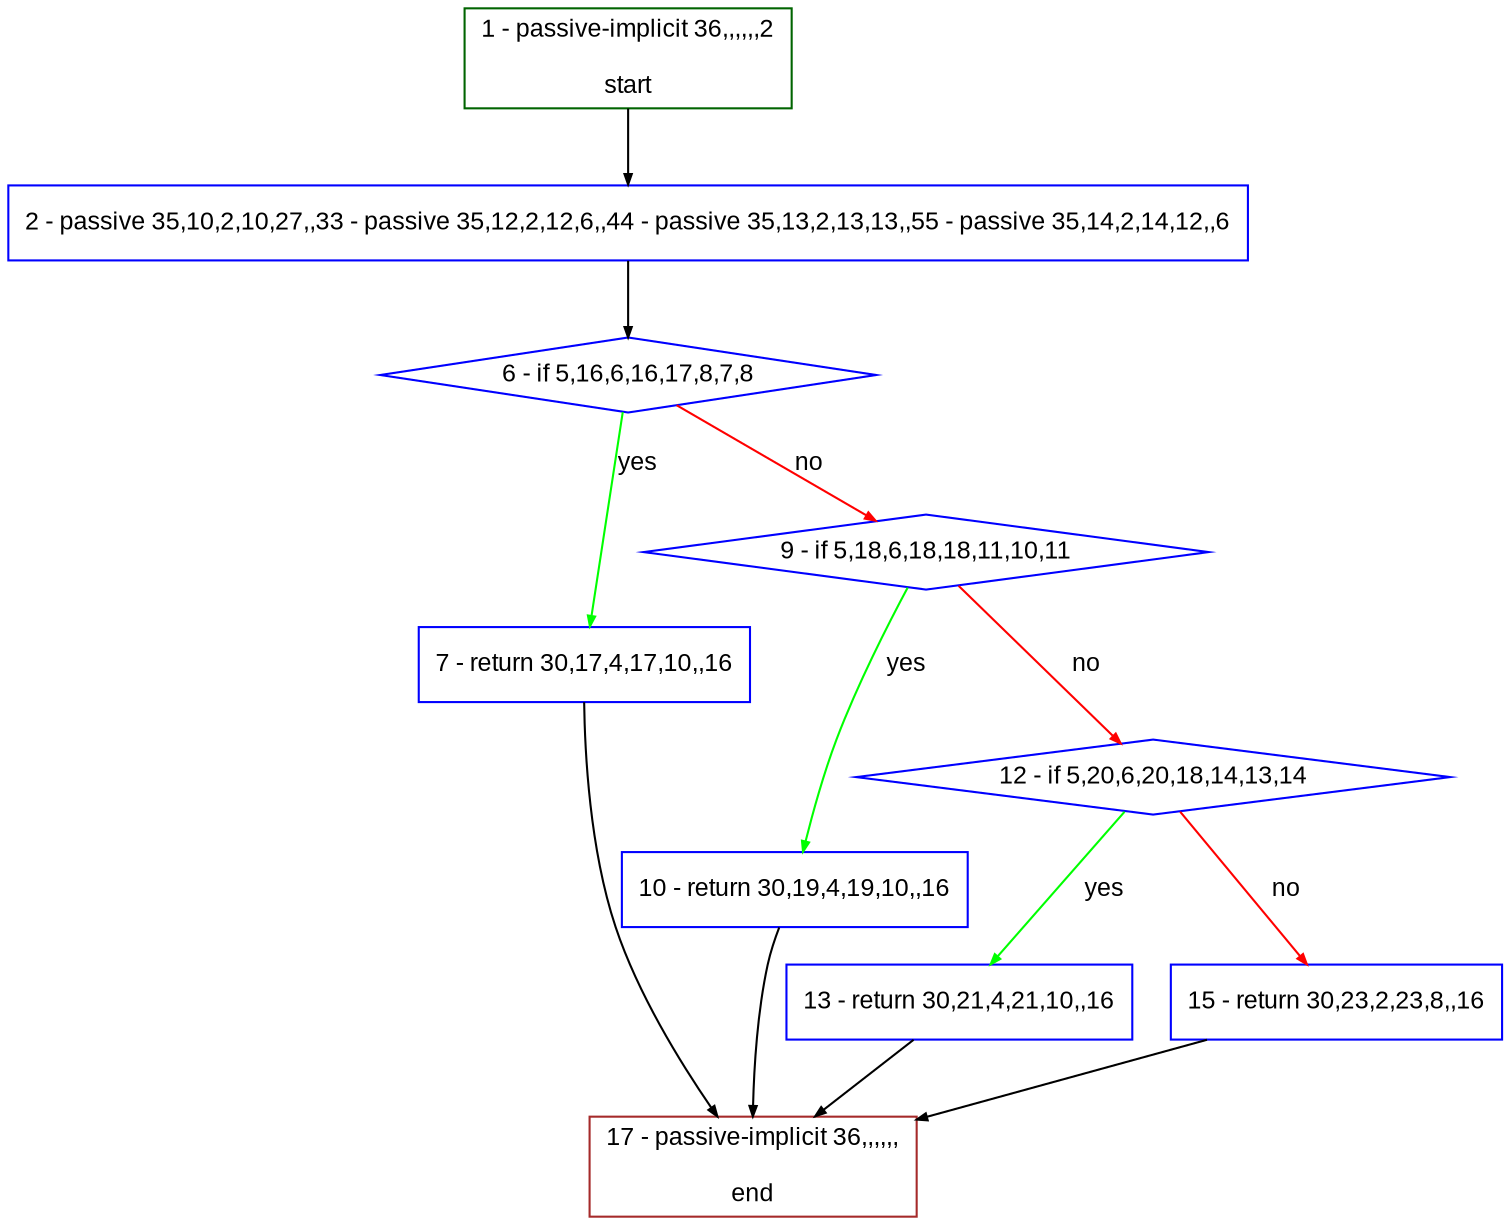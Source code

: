 digraph "" {
  graph [bgcolor="white", fillcolor="#FFFFCC", pack="true", packmode="clust", fontname="Arial", label="", fontsize="12", compound="true", style="rounded,filled"];
  node [node_initialized="no", fillcolor="white", fontname="Arial", label="", color="grey", fontsize="12", fixedsize="false", compound="true", shape="rectangle", style="filled"];
  edge [arrowtail="none", lhead="", fontcolor="black", fontname="Arial", label="", color="black", fontsize="12", arrowhead="normal", arrowsize="0.5", compound="true", ltail="", dir="forward"];
  __N1 [fillcolor="#ffffff", label="2 - passive 35,10,2,10,27,,33 - passive 35,12,2,12,6,,44 - passive 35,13,2,13,13,,55 - passive 35,14,2,14,12,,6", color="#0000ff", shape="box", style="filled"];
  __N2 [fillcolor="#ffffff", label="1 - passive-implicit 36,,,,,,2\n\nstart", color="#006400", shape="box", style="filled"];
  __N3 [fillcolor="#ffffff", label="6 - if 5,16,6,16,17,8,7,8", color="#0000ff", shape="diamond", style="filled"];
  __N4 [fillcolor="#ffffff", label="7 - return 30,17,4,17,10,,16", color="#0000ff", shape="box", style="filled"];
  __N5 [fillcolor="#ffffff", label="9 - if 5,18,6,18,18,11,10,11", color="#0000ff", shape="diamond", style="filled"];
  __N6 [fillcolor="#ffffff", label="17 - passive-implicit 36,,,,,,\n\nend", color="#a52a2a", shape="box", style="filled"];
  __N7 [fillcolor="#ffffff", label="10 - return 30,19,4,19,10,,16", color="#0000ff", shape="box", style="filled"];
  __N8 [fillcolor="#ffffff", label="12 - if 5,20,6,20,18,14,13,14", color="#0000ff", shape="diamond", style="filled"];
  __N9 [fillcolor="#ffffff", label="13 - return 30,21,4,21,10,,16", color="#0000ff", shape="box", style="filled"];
  __N10 [fillcolor="#ffffff", label="15 - return 30,23,2,23,8,,16", color="#0000ff", shape="box", style="filled"];
  __N2 -> __N1 [arrowtail="none", color="#000000", label="", arrowhead="normal", dir="forward"];
  __N1 -> __N3 [arrowtail="none", color="#000000", label="", arrowhead="normal", dir="forward"];
  __N3 -> __N4 [arrowtail="none", color="#00ff00", label="yes", arrowhead="normal", dir="forward"];
  __N3 -> __N5 [arrowtail="none", color="#ff0000", label="no", arrowhead="normal", dir="forward"];
  __N4 -> __N6 [arrowtail="none", color="#000000", label="", arrowhead="normal", dir="forward"];
  __N5 -> __N7 [arrowtail="none", color="#00ff00", label="yes", arrowhead="normal", dir="forward"];
  __N5 -> __N8 [arrowtail="none", color="#ff0000", label="no", arrowhead="normal", dir="forward"];
  __N7 -> __N6 [arrowtail="none", color="#000000", label="", arrowhead="normal", dir="forward"];
  __N8 -> __N9 [arrowtail="none", color="#00ff00", label="yes", arrowhead="normal", dir="forward"];
  __N8 -> __N10 [arrowtail="none", color="#ff0000", label="no", arrowhead="normal", dir="forward"];
  __N9 -> __N6 [arrowtail="none", color="#000000", label="", arrowhead="normal", dir="forward"];
  __N10 -> __N6 [arrowtail="none", color="#000000", label="", arrowhead="normal", dir="forward"];
}
